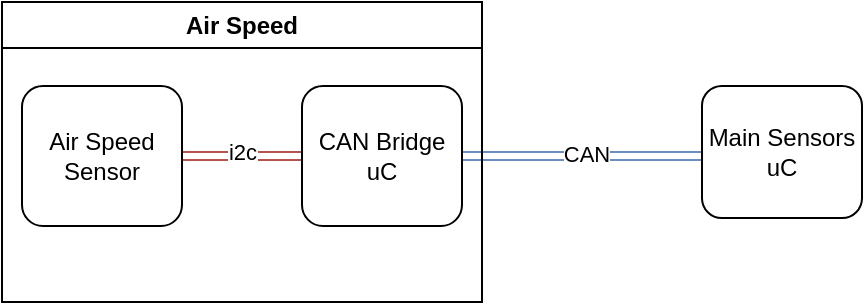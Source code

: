 <mxfile version="24.6.4" type="device">
  <diagram name="Page-1" id="C-zfRQEUWmmVSO4rSc-n">
    <mxGraphModel dx="662" dy="372" grid="0" gridSize="10" guides="1" tooltips="1" connect="1" arrows="1" fold="1" page="1" pageScale="1" pageWidth="850" pageHeight="1100" math="0" shadow="0">
      <root>
        <mxCell id="0" />
        <mxCell id="1" parent="0" />
        <mxCell id="7O0wL1tR1qzXkG8G9W_j-7" style="edgeStyle=orthogonalEdgeStyle;rounded=0;orthogonalLoop=1;jettySize=auto;html=1;shape=link;fillColor=#dae8fc;strokeColor=#6c8ebf;" edge="1" parent="1">
          <mxGeometry relative="1" as="geometry">
            <mxPoint x="288.0" y="259" as="sourcePoint" />
            <mxPoint x="410" y="259.034" as="targetPoint" />
          </mxGeometry>
        </mxCell>
        <mxCell id="7O0wL1tR1qzXkG8G9W_j-13" value="CAN" style="edgeLabel;html=1;align=center;verticalAlign=middle;resizable=0;points=[];" vertex="1" connectable="0" parent="7O0wL1tR1qzXkG8G9W_j-7">
          <mxGeometry x="0.039" y="1" relative="1" as="geometry">
            <mxPoint as="offset" />
          </mxGeometry>
        </mxCell>
        <mxCell id="7O0wL1tR1qzXkG8G9W_j-8" value="" style="edgeStyle=orthogonalEdgeStyle;rounded=0;orthogonalLoop=1;jettySize=auto;html=1;shape=link;fillColor=#f8cecc;strokeColor=#b85450;" edge="1" parent="1" source="7O0wL1tR1qzXkG8G9W_j-5">
          <mxGeometry relative="1" as="geometry">
            <mxPoint x="210" y="259" as="targetPoint" />
          </mxGeometry>
        </mxCell>
        <mxCell id="7O0wL1tR1qzXkG8G9W_j-12" value="i2c" style="edgeLabel;html=1;align=center;verticalAlign=middle;resizable=0;points=[];" vertex="1" connectable="0" parent="7O0wL1tR1qzXkG8G9W_j-8">
          <mxGeometry x="-0.011" y="2" relative="1" as="geometry">
            <mxPoint x="-2" y="-2" as="offset" />
          </mxGeometry>
        </mxCell>
        <mxCell id="7O0wL1tR1qzXkG8G9W_j-5" value="Air Speed Sensor" style="rounded=1;whiteSpace=wrap;html=1;" vertex="1" parent="1">
          <mxGeometry x="70" y="224" width="80" height="70" as="geometry" />
        </mxCell>
        <mxCell id="7O0wL1tR1qzXkG8G9W_j-9" value="CAN Bridge uC" style="rounded=1;whiteSpace=wrap;html=1;" vertex="1" parent="1">
          <mxGeometry x="210" y="224" width="80" height="70" as="geometry" />
        </mxCell>
        <mxCell id="7O0wL1tR1qzXkG8G9W_j-11" value="Main Sensors uC" style="rounded=1;whiteSpace=wrap;html=1;" vertex="1" parent="1">
          <mxGeometry x="410" y="224" width="80" height="66" as="geometry" />
        </mxCell>
        <mxCell id="7O0wL1tR1qzXkG8G9W_j-14" value="Air Speed" style="swimlane;whiteSpace=wrap;html=1;" vertex="1" parent="1">
          <mxGeometry x="60" y="182" width="240" height="150" as="geometry" />
        </mxCell>
      </root>
    </mxGraphModel>
  </diagram>
</mxfile>
